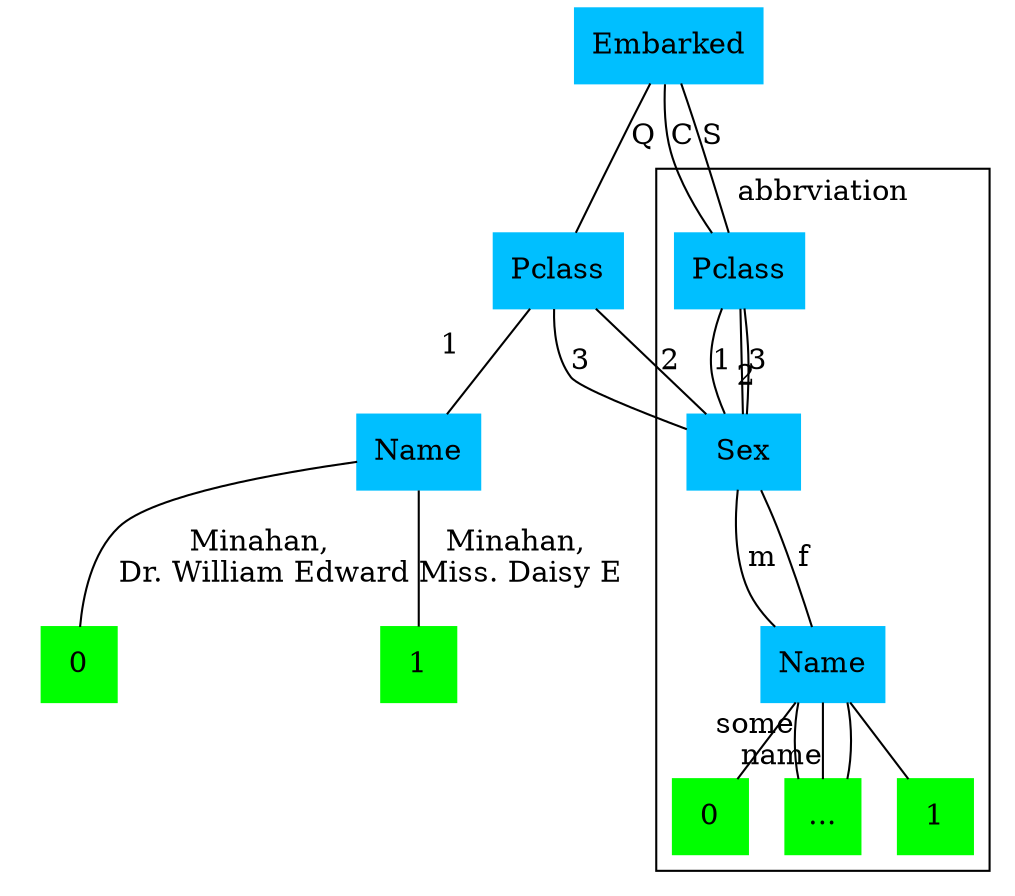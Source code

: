 graph MyGraph {
    // Attributes
    node [shape = rect, style = filled, color = deepskyblue]
    Embarked;pc[label=Pclass];pc1s[label=Name];
    Pclass;Sex;Name;
    // Values
    node [shape = square, style = filled, color = green]
    sm[label = 0];sf[label = 1];
    
    Embarked -- Pclass [label = "C"];
    Embarked -- Pclass [label = "S"];
    Embarked -- pc [label = "Q"];

    subgraph cluster_Q{
        color = white
        pc -- pc1s [xlabel = "1   "];
        pc1s -- sm[label = "Minahan, \nDr. William Edward"];
        pc1s -- sf[label = "Minahan, \nMiss. Daisy E"];
    }
    
    subgraph cluster_abbreviation{
        Pclass -- Sex [label = 1];
        Pclass -- Sex [xlabel = 2];
        Pclass -- Sex [label = 3];pc -- Sex [label = 3]
        pc -- Sex[label = 2];
        Sex -- Name [label = m];
        Sex -- Name [label = f];
        Name -- 0;
        Name -- "..."[xlabel = "  some"];
        Name -- "..."[xlabel = " name"];
        Name -- "...";
        Name -- 1;

        label = "abbrviation";
        color = black;
    }
}